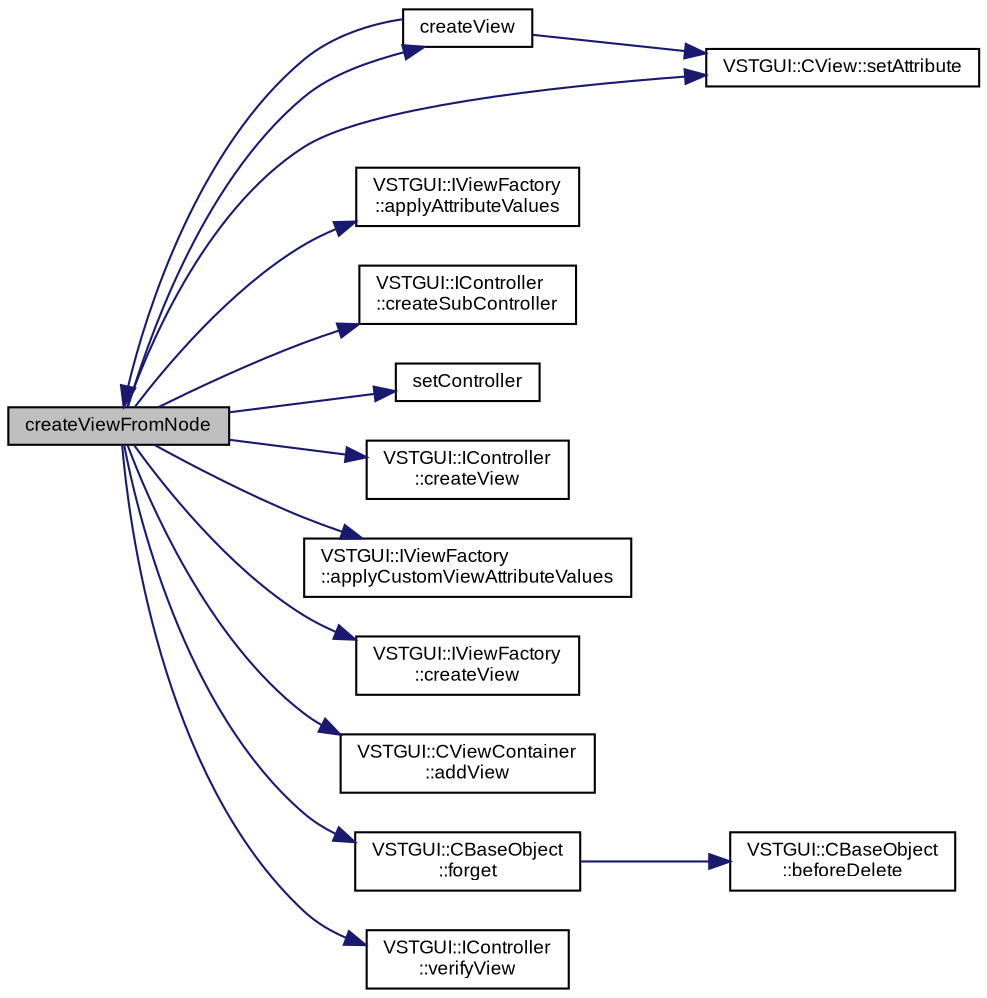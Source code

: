 digraph "createViewFromNode"
{
  bgcolor="transparent";
  edge [fontname="Arial",fontsize="9",labelfontname="Arial",labelfontsize="9"];
  node [fontname="Arial",fontsize="9",shape=record];
  rankdir="LR";
  Node1 [label="createViewFromNode",height=0.2,width=0.4,color="black", fillcolor="grey75", style="filled" fontcolor="black"];
  Node1 -> Node2 [color="midnightblue",fontsize="9",style="solid",fontname="Arial"];
  Node2 [label="createView",height=0.2,width=0.4,color="black",URL="$class_v_s_t_g_u_i_1_1_u_i_description.html#a9b617a7d2bb805de4150cf2e65dade5d"];
  Node2 -> Node1 [color="midnightblue",fontsize="9",style="solid",fontname="Arial"];
  Node2 -> Node3 [color="midnightblue",fontsize="9",style="solid",fontname="Arial"];
  Node3 [label="VSTGUI::CView::setAttribute",height=0.2,width=0.4,color="black",URL="$class_v_s_t_g_u_i_1_1_c_view.html#a1fe53948e356f854b091b1cd35c512db",tooltip="set an attribute "];
  Node1 -> Node4 [color="midnightblue",fontsize="9",style="solid",fontname="Arial"];
  Node4 [label="VSTGUI::IViewFactory\l::applyAttributeValues",height=0.2,width=0.4,color="black",URL="$class_v_s_t_g_u_i_1_1_i_view_factory.html#a7656a36c599003b309891563b44f13ce"];
  Node1 -> Node5 [color="midnightblue",fontsize="9",style="solid",fontname="Arial"];
  Node5 [label="VSTGUI::IController\l::createSubController",height=0.2,width=0.4,color="black",URL="$class_v_s_t_g_u_i_1_1_i_controller.html#a8d66a2f406fc09a3eb96094287816daa"];
  Node1 -> Node6 [color="midnightblue",fontsize="9",style="solid",fontname="Arial"];
  Node6 [label="setController",height=0.2,width=0.4,color="black",URL="$class_v_s_t_g_u_i_1_1_u_i_description.html#aaca041945df8e011b28caa09604ca11b"];
  Node1 -> Node7 [color="midnightblue",fontsize="9",style="solid",fontname="Arial"];
  Node7 [label="VSTGUI::IController\l::createView",height=0.2,width=0.4,color="black",URL="$class_v_s_t_g_u_i_1_1_i_controller.html#a7b72e7a48bb34e49e7d086b7c2adca88"];
  Node1 -> Node8 [color="midnightblue",fontsize="9",style="solid",fontname="Arial"];
  Node8 [label="VSTGUI::IViewFactory\l::applyCustomViewAttributeValues",height=0.2,width=0.4,color="black",URL="$class_v_s_t_g_u_i_1_1_i_view_factory.html#a09439b2897449d04ec816b2e254c02ac"];
  Node1 -> Node9 [color="midnightblue",fontsize="9",style="solid",fontname="Arial"];
  Node9 [label="VSTGUI::IViewFactory\l::createView",height=0.2,width=0.4,color="black",URL="$class_v_s_t_g_u_i_1_1_i_view_factory.html#a723f2d60a2aca49c55737f4773f6d0a4"];
  Node1 -> Node10 [color="midnightblue",fontsize="9",style="solid",fontname="Arial"];
  Node10 [label="VSTGUI::CViewContainer\l::addView",height=0.2,width=0.4,color="black",URL="$class_v_s_t_g_u_i_1_1_c_view_container.html#aa3f0bcc0a5ac5c2a62405f6899dda689",tooltip="add a child view "];
  Node1 -> Node11 [color="midnightblue",fontsize="9",style="solid",fontname="Arial"];
  Node11 [label="VSTGUI::CBaseObject\l::forget",height=0.2,width=0.4,color="black",URL="$class_v_s_t_g_u_i_1_1_c_base_object.html#ad63e28fbe95a3458c97c60bfacd47ab8",tooltip="decrease refcount and delete object if refcount == 0 "];
  Node11 -> Node12 [color="midnightblue",fontsize="9",style="solid",fontname="Arial"];
  Node12 [label="VSTGUI::CBaseObject\l::beforeDelete",height=0.2,width=0.4,color="black",URL="$class_v_s_t_g_u_i_1_1_c_base_object.html#a7109cc8e58c631f14b338c5e60633d7b"];
  Node1 -> Node3 [color="midnightblue",fontsize="9",style="solid",fontname="Arial"];
  Node1 -> Node13 [color="midnightblue",fontsize="9",style="solid",fontname="Arial"];
  Node13 [label="VSTGUI::IController\l::verifyView",height=0.2,width=0.4,color="black",URL="$class_v_s_t_g_u_i_1_1_i_controller.html#a750f4ee649e3e454cb24c9dab6831869"];
}
